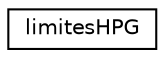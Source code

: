 digraph "Graphical Class Hierarchy"
{
  edge [fontname="Helvetica",fontsize="10",labelfontname="Helvetica",labelfontsize="10"];
  node [fontname="Helvetica",fontsize="10",shape=record];
  rankdir="LR";
  Node0 [label="limitesHPG",height=0.2,width=0.4,color="black", fillcolor="white", style="filled",URL="$structlimitesHPG.html"];
}
